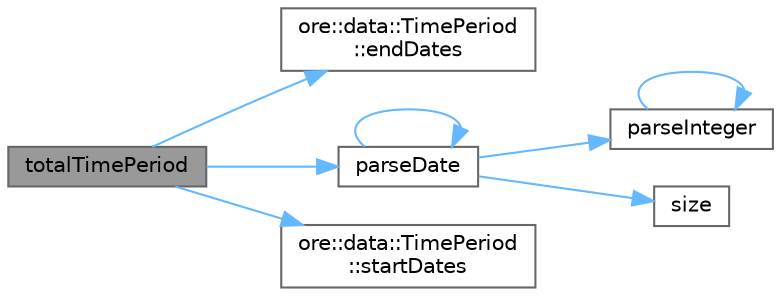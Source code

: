 digraph "totalTimePeriod"
{
 // INTERACTIVE_SVG=YES
 // LATEX_PDF_SIZE
  bgcolor="transparent";
  edge [fontname=Helvetica,fontsize=10,labelfontname=Helvetica,labelfontsize=10];
  node [fontname=Helvetica,fontsize=10,shape=box,height=0.2,width=0.4];
  rankdir="LR";
  Node1 [label="totalTimePeriod",height=0.2,width=0.4,color="gray40", fillcolor="grey60", style="filled", fontcolor="black",tooltip=" "];
  Node1 -> Node2 [color="steelblue1",style="solid"];
  Node2 [label="ore::data::TimePeriod\l::endDates",height=0.2,width=0.4,color="grey40", fillcolor="white", style="filled",URL="$classore_1_1data_1_1_time_period.html#aaeec1555a83cddb2c9ce00dc0e28b59a",tooltip=" "];
  Node1 -> Node3 [color="steelblue1",style="solid"];
  Node3 [label="parseDate",height=0.2,width=0.4,color="grey40", fillcolor="white", style="filled",URL="$group__utilities.html#ga59b5fdda574d90facae95dec2d13040d",tooltip="Convert std::string to QuantLib::Date."];
  Node3 -> Node3 [color="steelblue1",style="solid"];
  Node3 -> Node4 [color="steelblue1",style="solid"];
  Node4 [label="parseInteger",height=0.2,width=0.4,color="grey40", fillcolor="white", style="filled",URL="$group__utilities.html#gaecd67eda4fb5f4859bb8f6d383547721",tooltip="Convert text to QuantLib::Integer."];
  Node4 -> Node4 [color="steelblue1",style="solid"];
  Node3 -> Node5 [color="steelblue1",style="solid"];
  Node5 [label="size",height=0.2,width=0.4,color="grey40", fillcolor="white", style="filled",URL="$namespaceore_1_1data.html#a777e216dee6069b548bb87da7152699e",tooltip=" "];
  Node1 -> Node6 [color="steelblue1",style="solid"];
  Node6 [label="ore::data::TimePeriod\l::startDates",height=0.2,width=0.4,color="grey40", fillcolor="white", style="filled",URL="$classore_1_1data_1_1_time_period.html#ac942b6a197f6becffb2a8e13c51ac310",tooltip=" "];
}
